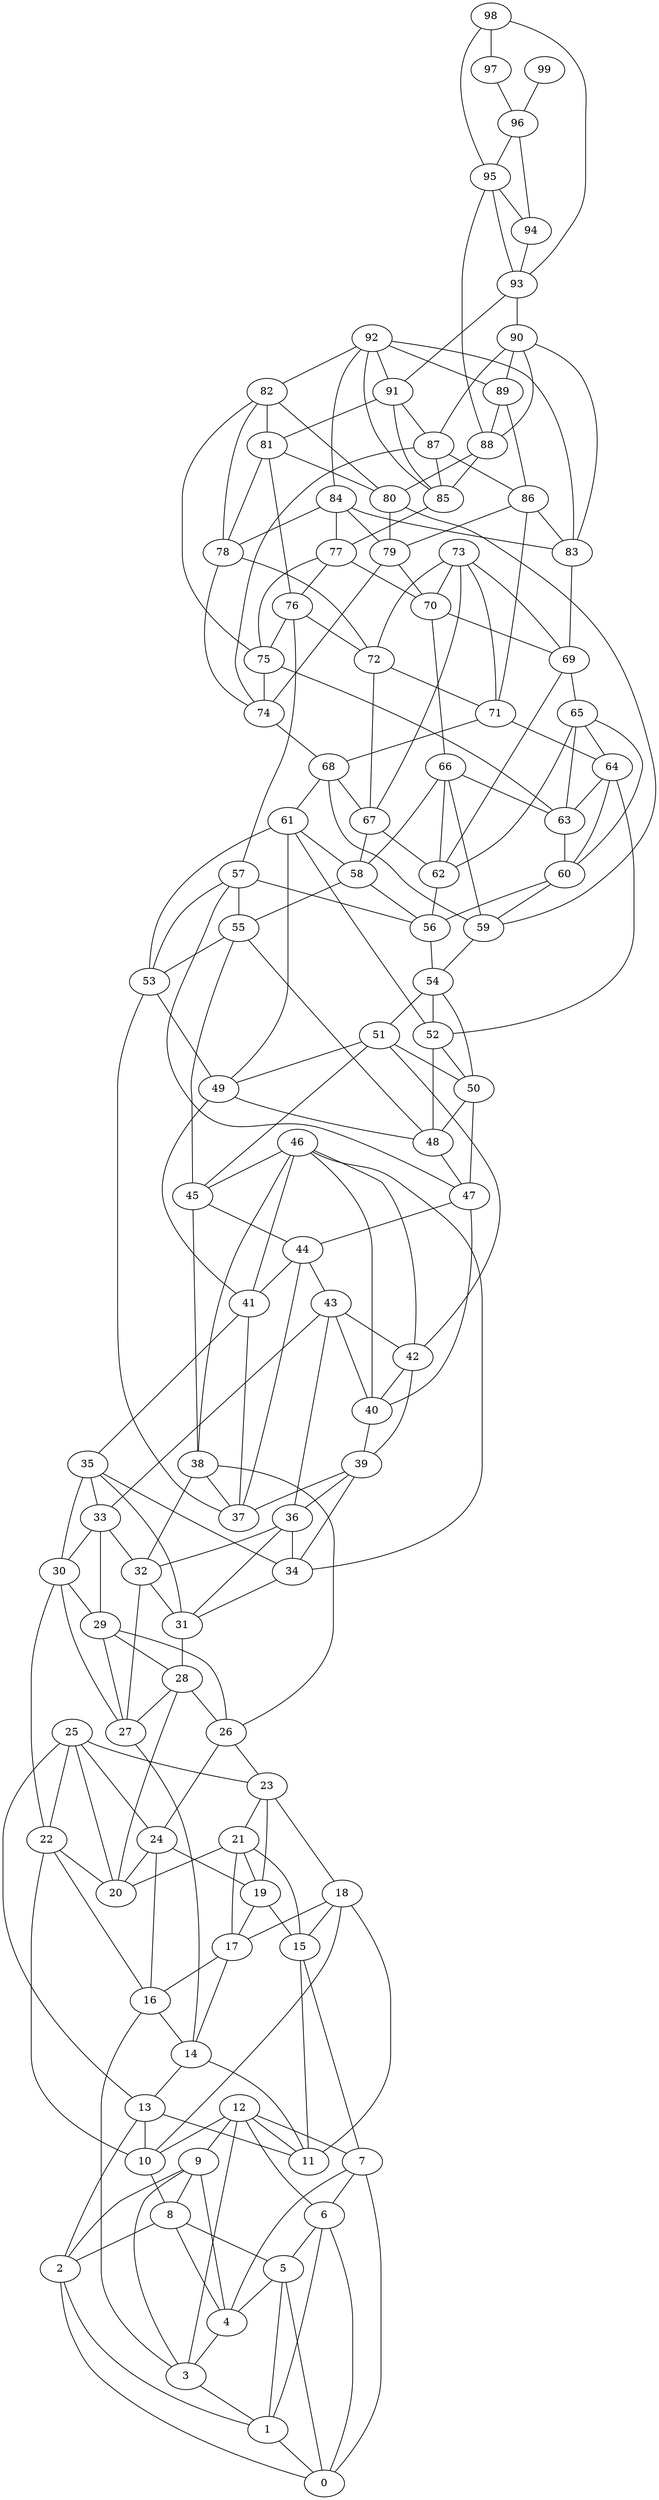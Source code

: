 graph Gnd_Barabasi_Albert_n100_d5 {
0;
1;
2;
3;
4;
5;
6;
7;
8;
9;
10;
11;
12;
13;
14;
15;
16;
17;
18;
19;
20;
21;
22;
23;
24;
25;
26;
27;
28;
29;
30;
31;
32;
33;
34;
35;
36;
37;
38;
39;
40;
41;
42;
43;
44;
45;
46;
47;
48;
49;
50;
51;
52;
53;
54;
55;
56;
57;
58;
59;
60;
61;
62;
63;
64;
65;
66;
67;
68;
69;
70;
71;
72;
73;
74;
75;
76;
77;
78;
79;
80;
81;
82;
83;
84;
85;
86;
87;
88;
89;
90;
91;
92;
93;
94;
95;
96;
97;
98;
99;
1 -- 0;
2 -- 0;
2 -- 1;
3 -- 1;
4 -- 3;
5 -- 0;
5 -- 1;
5 -- 4;
6 -- 0;
6 -- 1;
6 -- 5;
7 -- 0;
7 -- 4;
7 -- 6;
8 -- 2;
8 -- 4;
8 -- 5;
9 -- 2;
9 -- 3;
9 -- 4;
9 -- 8;
10 -- 8;
12 -- 3;
12 -- 6;
12 -- 7;
12 -- 9;
12 -- 10;
12 -- 11;
13 -- 2;
13 -- 10;
13 -- 11;
14 -- 11;
14 -- 13;
15 -- 7;
15 -- 11;
16 -- 3;
16 -- 14;
17 -- 14;
17 -- 16;
18 -- 10;
18 -- 11;
18 -- 15;
18 -- 17;
19 -- 15;
19 -- 17;
21 -- 15;
21 -- 17;
21 -- 19;
21 -- 20;
22 -- 10;
22 -- 16;
22 -- 20;
23 -- 18;
23 -- 19;
23 -- 21;
24 -- 16;
24 -- 19;
24 -- 20;
25 -- 13;
25 -- 20;
25 -- 22;
25 -- 23;
25 -- 24;
26 -- 23;
26 -- 24;
27 -- 14;
28 -- 20;
28 -- 26;
28 -- 27;
29 -- 26;
29 -- 27;
29 -- 28;
30 -- 22;
30 -- 27;
30 -- 29;
31 -- 28;
32 -- 27;
32 -- 31;
33 -- 29;
33 -- 30;
33 -- 32;
34 -- 31;
35 -- 30;
35 -- 31;
35 -- 33;
35 -- 34;
36 -- 31;
36 -- 32;
36 -- 34;
38 -- 26;
38 -- 32;
38 -- 37;
39 -- 34;
39 -- 36;
39 -- 37;
40 -- 39;
41 -- 35;
41 -- 37;
42 -- 39;
42 -- 40;
43 -- 33;
43 -- 36;
43 -- 40;
43 -- 42;
44 -- 37;
44 -- 41;
44 -- 43;
45 -- 38;
45 -- 44;
46 -- 34;
46 -- 38;
46 -- 40;
46 -- 41;
46 -- 42;
46 -- 45;
47 -- 40;
47 -- 44;
48 -- 47;
49 -- 41;
49 -- 48;
50 -- 47;
50 -- 48;
51 -- 42;
51 -- 45;
51 -- 49;
51 -- 50;
52 -- 48;
52 -- 50;
53 -- 37;
53 -- 49;
54 -- 50;
54 -- 51;
54 -- 52;
55 -- 45;
55 -- 48;
55 -- 53;
56 -- 54;
57 -- 47;
57 -- 53;
57 -- 55;
57 -- 56;
58 -- 55;
58 -- 56;
59 -- 54;
60 -- 56;
60 -- 59;
61 -- 49;
61 -- 52;
61 -- 53;
61 -- 58;
62 -- 56;
63 -- 60;
64 -- 52;
64 -- 60;
64 -- 63;
65 -- 60;
65 -- 62;
65 -- 63;
65 -- 64;
66 -- 58;
66 -- 59;
66 -- 62;
66 -- 63;
67 -- 58;
67 -- 62;
68 -- 59;
68 -- 61;
68 -- 67;
69 -- 62;
69 -- 65;
70 -- 66;
70 -- 69;
71 -- 64;
71 -- 68;
72 -- 67;
72 -- 71;
73 -- 67;
73 -- 69;
73 -- 70;
73 -- 71;
73 -- 72;
74 -- 68;
75 -- 63;
75 -- 74;
76 -- 57;
76 -- 72;
76 -- 75;
77 -- 70;
77 -- 75;
77 -- 76;
78 -- 72;
78 -- 74;
79 -- 70;
79 -- 74;
80 -- 59;
80 -- 79;
81 -- 76;
81 -- 78;
81 -- 80;
82 -- 75;
82 -- 78;
82 -- 80;
82 -- 81;
83 -- 69;
84 -- 77;
84 -- 78;
84 -- 79;
84 -- 83;
85 -- 77;
86 -- 71;
86 -- 79;
86 -- 83;
87 -- 74;
87 -- 85;
87 -- 86;
88 -- 80;
88 -- 85;
89 -- 86;
89 -- 88;
90 -- 83;
90 -- 87;
90 -- 88;
90 -- 89;
91 -- 81;
91 -- 85;
91 -- 87;
92 -- 82;
92 -- 83;
92 -- 84;
92 -- 85;
92 -- 89;
92 -- 91;
93 -- 90;
93 -- 91;
94 -- 93;
95 -- 88;
95 -- 93;
95 -- 94;
96 -- 94;
96 -- 95;
97 -- 96;
98 -- 93;
98 -- 95;
98 -- 97;
99 -- 96;
}